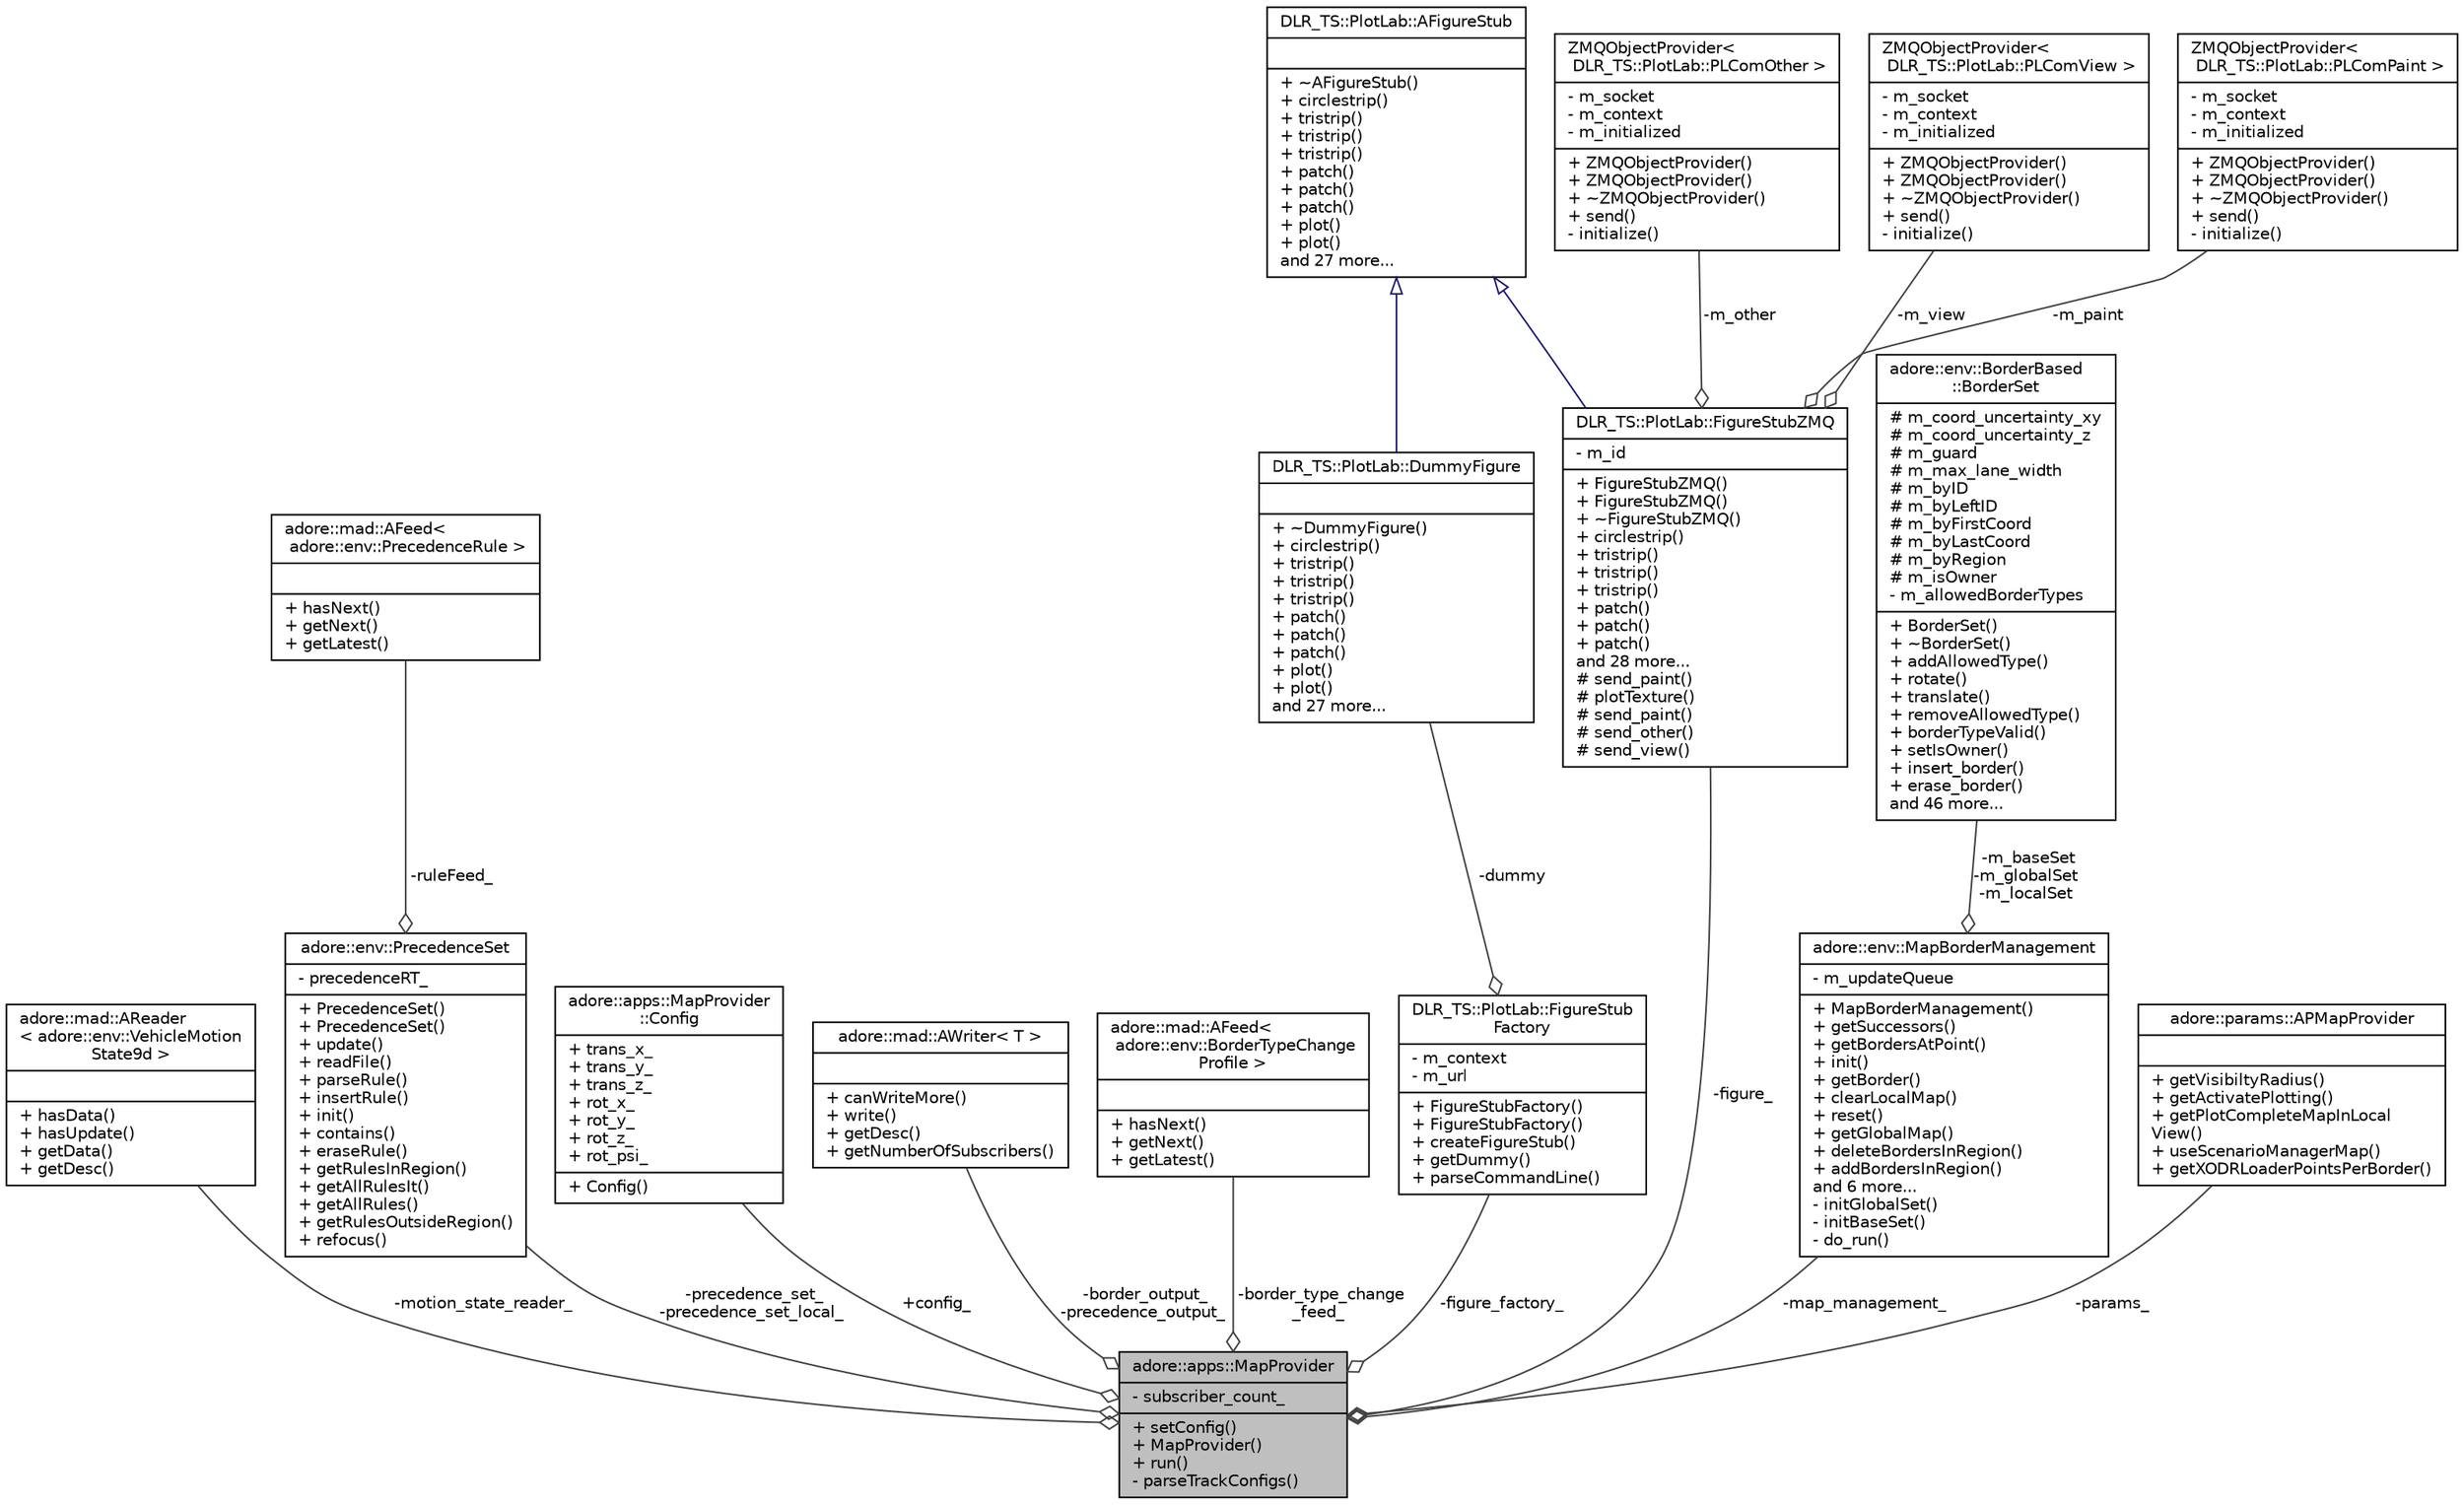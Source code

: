 digraph "adore::apps::MapProvider"
{
 // LATEX_PDF_SIZE
  edge [fontname="Helvetica",fontsize="10",labelfontname="Helvetica",labelfontsize="10"];
  node [fontname="Helvetica",fontsize="10",shape=record];
  Node1 [label="{adore::apps::MapProvider\n|- subscriber_count_\l|+ setConfig()\l+ MapProvider()\l+ run()\l- parseTrackConfigs()\l}",height=0.2,width=0.4,color="black", fillcolor="grey75", style="filled", fontcolor="black",tooltip="base class for middleware dependent implementations of the map provider module"];
  Node2 -> Node1 [color="grey25",fontsize="10",style="solid",label=" -motion_state_reader_" ,arrowhead="odiamond",fontname="Helvetica"];
  Node2 [label="{adore::mad::AReader\l\< adore::env::VehicleMotion\lState9d \>\n||+ hasData()\l+ hasUpdate()\l+ getData()\l+ getDesc()\l}",height=0.2,width=0.4,color="black", fillcolor="white", style="filled",URL="$classadore_1_1mad_1_1AReader.html",tooltip=" "];
  Node3 -> Node1 [color="grey25",fontsize="10",style="solid",label=" -precedence_set_\n-precedence_set_local_" ,arrowhead="odiamond",fontname="Helvetica"];
  Node3 [label="{adore::env::PrecedenceSet\n|- precedenceRT_\l|+ PrecedenceSet()\l+ PrecedenceSet()\l+ update()\l+ readFile()\l+ parseRule()\l+ insertRule()\l+ init()\l+ contains()\l+ eraseRule()\l+ getRulesInRegion()\l+ getAllRulesIt()\l+ getAllRules()\l+ getRulesOutsideRegion()\l+ refocus()\l}",height=0.2,width=0.4,color="black", fillcolor="white", style="filled",URL="$classadore_1_1env_1_1PrecedenceSet.html",tooltip="PrecedenceSet contains PrecedenceRules, indexed by the area they affect."];
  Node4 -> Node3 [color="grey25",fontsize="10",style="solid",label=" -ruleFeed_" ,arrowhead="odiamond",fontname="Helvetica"];
  Node4 [label="{adore::mad::AFeed\<\l adore::env::PrecedenceRule \>\n||+ hasNext()\l+ getNext()\l+ getLatest()\l}",height=0.2,width=0.4,color="black", fillcolor="white", style="filled",URL="$classadore_1_1mad_1_1AFeed.html",tooltip=" "];
  Node5 -> Node1 [color="grey25",fontsize="10",style="solid",label=" +config_" ,arrowhead="odiamond",fontname="Helvetica"];
  Node5 [label="{adore::apps::MapProvider\l::Config\n|+ trans_x_\l+ trans_y_\l+ trans_z_\l+ rot_x_\l+ rot_y_\l+ rot_z_\l+ rot_psi_\l|+ Config()\l}",height=0.2,width=0.4,color="black", fillcolor="white", style="filled",URL="$structadore_1_1apps_1_1MapProvider_1_1Config.html",tooltip=" "];
  Node6 -> Node1 [color="grey25",fontsize="10",style="solid",label=" -border_output_\n-precedence_output_" ,arrowhead="odiamond",fontname="Helvetica"];
  Node6 [label="{adore::mad::AWriter\< T \>\n||+ canWriteMore()\l+ write()\l+ getDesc()\l+ getNumberOfSubscribers()\l}",height=0.2,width=0.4,color="black", fillcolor="white", style="filled",URL="$classadore_1_1mad_1_1AWriter.html",tooltip=" "];
  Node7 -> Node1 [color="grey25",fontsize="10",style="solid",label=" -border_type_change\l_feed_" ,arrowhead="odiamond",fontname="Helvetica"];
  Node7 [label="{adore::mad::AFeed\<\l adore::env::BorderTypeChange\lProfile \>\n||+ hasNext()\l+ getNext()\l+ getLatest()\l}",height=0.2,width=0.4,color="black", fillcolor="white", style="filled",URL="$classadore_1_1mad_1_1AFeed.html",tooltip=" "];
  Node8 -> Node1 [color="grey25",fontsize="10",style="solid",label=" -figure_" ,arrowhead="odiamond",fontname="Helvetica"];
  Node8 [label="{DLR_TS::PlotLab::FigureStubZMQ\n|- m_id\l|+ FigureStubZMQ()\l+ FigureStubZMQ()\l+ ~FigureStubZMQ()\l+ circlestrip()\l+ tristrip()\l+ tristrip()\l+ tristrip()\l+ patch()\l+ patch()\l+ patch()\land 28 more...\l# send_paint()\l# plotTexture()\l# send_paint()\l# send_other()\l# send_view()\l}",height=0.2,width=0.4,color="black", fillcolor="white", style="filled",URL="$classDLR__TS_1_1PlotLab_1_1FigureStubZMQ.html",tooltip=" "];
  Node9 -> Node8 [dir="back",color="midnightblue",fontsize="10",style="solid",arrowtail="onormal",fontname="Helvetica"];
  Node9 [label="{DLR_TS::PlotLab::AFigureStub\n||+ ~AFigureStub()\l+ circlestrip()\l+ tristrip()\l+ tristrip()\l+ tristrip()\l+ patch()\l+ patch()\l+ patch()\l+ plot()\l+ plot()\land 27 more...\l}",height=0.2,width=0.4,color="black", fillcolor="white", style="filled",URL="$classDLR__TS_1_1PlotLab_1_1AFigureStub.html",tooltip=" "];
  Node10 -> Node8 [color="grey25",fontsize="10",style="solid",label=" -m_other" ,arrowhead="odiamond",fontname="Helvetica"];
  Node10 [label="{ZMQObjectProvider\<\l DLR_TS::PlotLab::PLComOther \>\n|- m_socket\l- m_context\l- m_initialized\l|+ ZMQObjectProvider()\l+ ZMQObjectProvider()\l+ ~ZMQObjectProvider()\l+ send()\l- initialize()\l}",height=0.2,width=0.4,color="black", fillcolor="white", style="filled",URL="$classZMQObjectProvider.html",tooltip=" "];
  Node11 -> Node8 [color="grey25",fontsize="10",style="solid",label=" -m_view" ,arrowhead="odiamond",fontname="Helvetica"];
  Node11 [label="{ZMQObjectProvider\<\l DLR_TS::PlotLab::PLComView \>\n|- m_socket\l- m_context\l- m_initialized\l|+ ZMQObjectProvider()\l+ ZMQObjectProvider()\l+ ~ZMQObjectProvider()\l+ send()\l- initialize()\l}",height=0.2,width=0.4,color="black", fillcolor="white", style="filled",URL="$classZMQObjectProvider.html",tooltip=" "];
  Node12 -> Node8 [color="grey25",fontsize="10",style="solid",label=" -m_paint" ,arrowhead="odiamond",fontname="Helvetica"];
  Node12 [label="{ZMQObjectProvider\<\l DLR_TS::PlotLab::PLComPaint \>\n|- m_socket\l- m_context\l- m_initialized\l|+ ZMQObjectProvider()\l+ ZMQObjectProvider()\l+ ~ZMQObjectProvider()\l+ send()\l- initialize()\l}",height=0.2,width=0.4,color="black", fillcolor="white", style="filled",URL="$classZMQObjectProvider.html",tooltip=" "];
  Node13 -> Node1 [color="grey25",fontsize="10",style="solid",label=" -figure_factory_" ,arrowhead="odiamond",fontname="Helvetica"];
  Node13 [label="{DLR_TS::PlotLab::FigureStub\lFactory\n|- m_context\l- m_url\l|+ FigureStubFactory()\l+ FigureStubFactory()\l+ createFigureStub()\l+ getDummy()\l+ parseCommandLine()\l}",height=0.2,width=0.4,color="black", fillcolor="white", style="filled",URL="$classDLR__TS_1_1PlotLab_1_1FigureStubFactory.html",tooltip=" "];
  Node14 -> Node13 [color="grey25",fontsize="10",style="solid",label=" -dummy" ,arrowhead="odiamond",fontname="Helvetica"];
  Node14 [label="{DLR_TS::PlotLab::DummyFigure\n||+ ~DummyFigure()\l+ circlestrip()\l+ tristrip()\l+ tristrip()\l+ tristrip()\l+ patch()\l+ patch()\l+ patch()\l+ plot()\l+ plot()\land 27 more...\l}",height=0.2,width=0.4,color="black", fillcolor="white", style="filled",URL="$classDLR__TS_1_1PlotLab_1_1DummyFigure.html",tooltip=" "];
  Node9 -> Node14 [dir="back",color="midnightblue",fontsize="10",style="solid",arrowtail="onormal",fontname="Helvetica"];
  Node15 -> Node1 [color="grey25",fontsize="10",style="solid",label=" -map_management_" ,arrowhead="odiamond",fontname="Helvetica"];
  Node15 [label="{adore::env::MapBorderManagement\n|- m_updateQueue\l|+ MapBorderManagement()\l+ getSuccessors()\l+ getBordersAtPoint()\l+ init()\l+ getBorder()\l+ clearLocalMap()\l+ reset()\l+ getGlobalMap()\l+ deleteBordersInRegion()\l+ addBordersInRegion()\land 6 more...\l- initGlobalSet()\l- initBaseSet()\l- do_run()\l}",height=0.2,width=0.4,color="black", fillcolor="white", style="filled",URL="$classadore_1_1env_1_1MapBorderManagement.html",tooltip="Automatically manage local map and necessary updates based on vehicle position and last state of obje..."];
  Node16 -> Node15 [color="grey25",fontsize="10",style="solid",label=" -m_baseSet\n-m_globalSet\n-m_localSet" ,arrowhead="odiamond",fontname="Helvetica"];
  Node16 [label="{adore::env::BorderBased\l::BorderSet\n|# m_coord_uncertainty_xy\l# m_coord_uncertainty_z\l# m_guard\l# m_max_lane_width\l# m_byID\l# m_byLeftID\l# m_byFirstCoord\l# m_byLastCoord\l# m_byRegion\l# m_isOwner\l- m_allowedBorderTypes\l|+ BorderSet()\l+ ~BorderSet()\l+ addAllowedType()\l+ rotate()\l+ translate()\l+ removeAllowedType()\l+ borderTypeValid()\l+ setIsOwner()\l+ insert_border()\l+ erase_border()\land 46 more...\l}",height=0.2,width=0.4,color="black", fillcolor="white", style="filled",URL="$classadore_1_1env_1_1BorderBased_1_1BorderSet.html",tooltip="efficiently store borders in boost R-tree"];
  Node17 -> Node1 [color="grey25",fontsize="10",style="solid",label=" -params_" ,arrowhead="odiamond",fontname="Helvetica"];
  Node17 [label="{adore::params::APMapProvider\n||+ getVisibiltyRadius()\l+ getActivatePlotting()\l+ getPlotCompleteMapInLocal\lView()\l+ useScenarioManagerMap()\l+ getXODRLoaderPointsPerBorder()\l}",height=0.2,width=0.4,color="black", fillcolor="white", style="filled",URL="$classadore_1_1params_1_1APMapProvider.html",tooltip="abstract class containing parameters to configure aspects of the map provider"];
}
